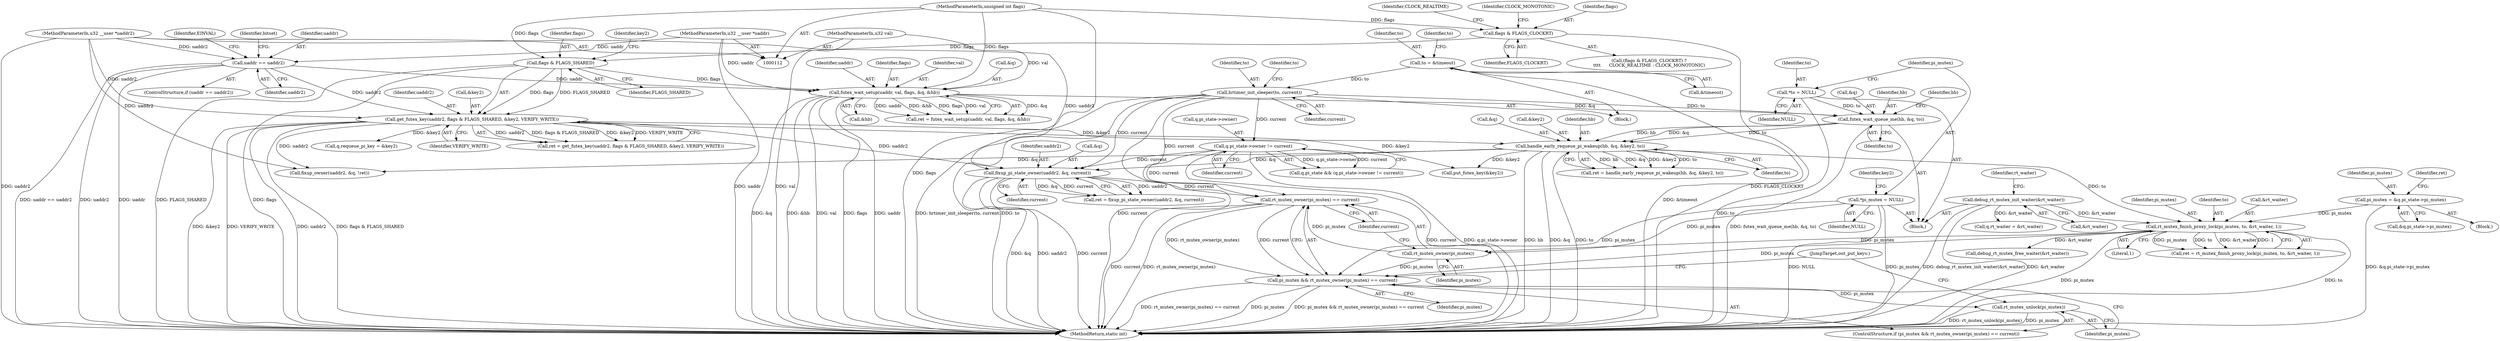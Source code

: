 digraph "0_linux_6f7b0a2a5c0fb03be7c25bd1745baa50582348ef@API" {
"1000361" [label="(Call,rt_mutex_owner(pi_mutex) == current)"];
"1000362" [label="(Call,rt_mutex_owner(pi_mutex))"];
"1000318" [label="(Call,rt_mutex_finish_proxy_lock(pi_mutex, to, &rt_waiter, 1))"];
"1000308" [label="(Call,pi_mutex = &q.pi_state->pi_mutex)"];
"1000252" [label="(Call,handle_early_requeue_pi_wakeup(hb, &q, &key2, to))"];
"1000240" [label="(Call,futex_wait_queue_me(hb, &q, to))"];
"1000229" [label="(Call,futex_wait_setup(uaddr, val, flags, &q, &hb))"];
"1000142" [label="(Call,uaddr == uaddr2)"];
"1000113" [label="(MethodParameterIn,u32 __user *uaddr)"];
"1000118" [label="(MethodParameterIn,u32 __user *uaddr2)"];
"1000115" [label="(MethodParameterIn,u32 val)"];
"1000198" [label="(Call,flags & FLAGS_SHARED)"];
"1000167" [label="(Call,flags & FLAGS_CLOCKRT)"];
"1000114" [label="(MethodParameterIn,unsigned int flags)"];
"1000122" [label="(Call,*to = NULL)"];
"1000173" [label="(Call,hrtimer_init_sleeper(to, current))"];
"1000157" [label="(Call,to = &timeout)"];
"1000196" [label="(Call,get_futex_key(uaddr2, flags & FLAGS_SHARED, &key2, VERIFY_WRITE))"];
"1000186" [label="(Call,debug_rt_mutex_init_waiter(&rt_waiter))"];
"1000127" [label="(Call,*pi_mutex = NULL)"];
"1000278" [label="(Call,q.pi_state->owner != current)"];
"1000292" [label="(Call,fixup_pi_state_owner(uaddr2, &q, current))"];
"1000359" [label="(Call,pi_mutex && rt_mutex_owner(pi_mutex) == current)"];
"1000365" [label="(Call,rt_mutex_unlock(pi_mutex))"];
"1000363" [label="(Identifier,pi_mutex)"];
"1000230" [label="(Identifier,uaddr)"];
"1000114" [label="(MethodParameterIn,unsigned int flags)"];
"1000124" [label="(Identifier,NULL)"];
"1000359" [label="(Call,pi_mutex && rt_mutex_owner(pi_mutex) == current)"];
"1000171" [label="(Identifier,CLOCK_MONOTONIC)"];
"1000127" [label="(Call,*pi_mutex = NULL)"];
"1000232" [label="(Identifier,flags)"];
"1000191" [label="(Identifier,rt_waiter)"];
"1000256" [label="(Call,&key2)"];
"1000141" [label="(ControlStructure,if (uaddr == uaddr2))"];
"1000186" [label="(Call,debug_rt_mutex_init_waiter(&rt_waiter))"];
"1000274" [label="(Call,q.pi_state && (q.pi_state->owner != current))"];
"1000296" [label="(Identifier,current)"];
"1000258" [label="(Identifier,to)"];
"1000252" [label="(Call,handle_early_requeue_pi_wakeup(hb, &q, &key2, to))"];
"1000199" [label="(Identifier,flags)"];
"1000202" [label="(Identifier,key2)"];
"1000150" [label="(Identifier,bitset)"];
"1000309" [label="(Identifier,pi_mutex)"];
"1000229" [label="(Call,futex_wait_setup(uaddr, val, flags, &q, &hb))"];
"1000122" [label="(Call,*to = NULL)"];
"1000167" [label="(Call,flags & FLAGS_CLOCKRT)"];
"1000241" [label="(Identifier,hb)"];
"1000215" [label="(Call,q.rt_waiter = &rt_waiter)"];
"1000323" [label="(Literal,1)"];
"1000196" [label="(Call,get_futex_key(uaddr2, flags & FLAGS_SHARED, &key2, VERIFY_WRITE))"];
"1000168" [label="(Identifier,flags)"];
"1000316" [label="(Call,ret = rt_mutex_finish_proxy_lock(pi_mutex, to, &rt_waiter, 1))"];
"1000144" [label="(Identifier,uaddr2)"];
"1000198" [label="(Call,flags & FLAGS_SHARED)"];
"1000194" [label="(Call,ret = get_futex_key(uaddr2, flags & FLAGS_SHARED, &key2, VERIFY_WRITE))"];
"1000231" [label="(Identifier,val)"];
"1000362" [label="(Call,rt_mutex_owner(pi_mutex))"];
"1000143" [label="(Identifier,uaddr)"];
"1000385" [label="(Call,put_futex_key(&key2))"];
"1000164" [label="(Identifier,to)"];
"1000197" [label="(Identifier,uaddr2)"];
"1000324" [label="(Call,debug_rt_mutex_free_waiter(&rt_waiter))"];
"1000159" [label="(Call,&timeout)"];
"1000187" [label="(Call,&rt_waiter)"];
"1000308" [label="(Call,pi_mutex = &q.pi_state->pi_mutex)"];
"1000119" [label="(Block,)"];
"1000248" [label="(Identifier,hb)"];
"1000293" [label="(Identifier,uaddr2)"];
"1000278" [label="(Call,q.pi_state->owner != current)"];
"1000240" [label="(Call,futex_wait_queue_me(hb, &q, to))"];
"1000302" [label="(Block,)"];
"1000333" [label="(Call,fixup_owner(uaddr2, &q, !ret))"];
"1000310" [label="(Call,&q.pi_state->pi_mutex)"];
"1000361" [label="(Call,rt_mutex_owner(pi_mutex) == current)"];
"1000129" [label="(Identifier,NULL)"];
"1000358" [label="(ControlStructure,if (pi_mutex && rt_mutex_owner(pi_mutex) == current))"];
"1000244" [label="(Identifier,to)"];
"1000233" [label="(Call,&q)"];
"1000142" [label="(Call,uaddr == uaddr2)"];
"1000378" [label="(JumpTarget,out_put_keys:)"];
"1000169" [label="(Identifier,FLAGS_CLOCKRT)"];
"1000319" [label="(Identifier,pi_mutex)"];
"1000158" [label="(Identifier,to)"];
"1000166" [label="(Call,(flags & FLAGS_CLOCKRT) ?\n\t\t\t\t      CLOCK_REALTIME : CLOCK_MONOTONIC)"];
"1000235" [label="(Call,&hb)"];
"1000221" [label="(Call,q.requeue_pi_key = &key2)"];
"1000147" [label="(Identifier,EINVAL)"];
"1000123" [label="(Identifier,to)"];
"1000157" [label="(Call,to = &timeout)"];
"1000175" [label="(Identifier,current)"];
"1000294" [label="(Call,&q)"];
"1000113" [label="(MethodParameterIn,u32 __user *uaddr)"];
"1000250" [label="(Call,ret = handle_early_requeue_pi_wakeup(hb, &q, &key2, to))"];
"1000242" [label="(Call,&q)"];
"1000200" [label="(Identifier,FLAGS_SHARED)"];
"1000201" [label="(Call,&key2)"];
"1000284" [label="(Identifier,current)"];
"1000179" [label="(Identifier,to)"];
"1000279" [label="(Call,q.pi_state->owner)"];
"1000290" [label="(Call,ret = fixup_pi_state_owner(uaddr2, &q, current))"];
"1000320" [label="(Identifier,to)"];
"1000118" [label="(MethodParameterIn,u32 __user *uaddr2)"];
"1000227" [label="(Call,ret = futex_wait_setup(uaddr, val, flags, &q, &hb))"];
"1000318" [label="(Call,rt_mutex_finish_proxy_lock(pi_mutex, to, &rt_waiter, 1))"];
"1000317" [label="(Identifier,ret)"];
"1000364" [label="(Identifier,current)"];
"1000360" [label="(Identifier,pi_mutex)"];
"1000156" [label="(Block,)"];
"1000133" [label="(Identifier,key2)"];
"1000253" [label="(Identifier,hb)"];
"1000203" [label="(Identifier,VERIFY_WRITE)"];
"1000366" [label="(Identifier,pi_mutex)"];
"1000170" [label="(Identifier,CLOCK_REALTIME)"];
"1000292" [label="(Call,fixup_pi_state_owner(uaddr2, &q, current))"];
"1000321" [label="(Call,&rt_waiter)"];
"1000254" [label="(Call,&q)"];
"1000174" [label="(Identifier,to)"];
"1000365" [label="(Call,rt_mutex_unlock(pi_mutex))"];
"1000173" [label="(Call,hrtimer_init_sleeper(to, current))"];
"1000115" [label="(MethodParameterIn,u32 val)"];
"1000128" [label="(Identifier,pi_mutex)"];
"1000404" [label="(MethodReturn,static int)"];
"1000361" -> "1000359"  [label="AST: "];
"1000361" -> "1000364"  [label="CFG: "];
"1000362" -> "1000361"  [label="AST: "];
"1000364" -> "1000361"  [label="AST: "];
"1000359" -> "1000361"  [label="CFG: "];
"1000361" -> "1000404"  [label="DDG: current"];
"1000361" -> "1000404"  [label="DDG: rt_mutex_owner(pi_mutex)"];
"1000361" -> "1000359"  [label="DDG: rt_mutex_owner(pi_mutex)"];
"1000361" -> "1000359"  [label="DDG: current"];
"1000362" -> "1000361"  [label="DDG: pi_mutex"];
"1000278" -> "1000361"  [label="DDG: current"];
"1000292" -> "1000361"  [label="DDG: current"];
"1000173" -> "1000361"  [label="DDG: current"];
"1000362" -> "1000363"  [label="CFG: "];
"1000363" -> "1000362"  [label="AST: "];
"1000364" -> "1000362"  [label="CFG: "];
"1000362" -> "1000359"  [label="DDG: pi_mutex"];
"1000318" -> "1000362"  [label="DDG: pi_mutex"];
"1000127" -> "1000362"  [label="DDG: pi_mutex"];
"1000318" -> "1000316"  [label="AST: "];
"1000318" -> "1000323"  [label="CFG: "];
"1000319" -> "1000318"  [label="AST: "];
"1000320" -> "1000318"  [label="AST: "];
"1000321" -> "1000318"  [label="AST: "];
"1000323" -> "1000318"  [label="AST: "];
"1000316" -> "1000318"  [label="CFG: "];
"1000318" -> "1000404"  [label="DDG: pi_mutex"];
"1000318" -> "1000404"  [label="DDG: to"];
"1000318" -> "1000316"  [label="DDG: pi_mutex"];
"1000318" -> "1000316"  [label="DDG: to"];
"1000318" -> "1000316"  [label="DDG: &rt_waiter"];
"1000318" -> "1000316"  [label="DDG: 1"];
"1000308" -> "1000318"  [label="DDG: pi_mutex"];
"1000252" -> "1000318"  [label="DDG: to"];
"1000186" -> "1000318"  [label="DDG: &rt_waiter"];
"1000318" -> "1000324"  [label="DDG: &rt_waiter"];
"1000318" -> "1000359"  [label="DDG: pi_mutex"];
"1000308" -> "1000302"  [label="AST: "];
"1000308" -> "1000310"  [label="CFG: "];
"1000309" -> "1000308"  [label="AST: "];
"1000310" -> "1000308"  [label="AST: "];
"1000317" -> "1000308"  [label="CFG: "];
"1000308" -> "1000404"  [label="DDG: &q.pi_state->pi_mutex"];
"1000252" -> "1000250"  [label="AST: "];
"1000252" -> "1000258"  [label="CFG: "];
"1000253" -> "1000252"  [label="AST: "];
"1000254" -> "1000252"  [label="AST: "];
"1000256" -> "1000252"  [label="AST: "];
"1000258" -> "1000252"  [label="AST: "];
"1000250" -> "1000252"  [label="CFG: "];
"1000252" -> "1000404"  [label="DDG: hb"];
"1000252" -> "1000404"  [label="DDG: &q"];
"1000252" -> "1000404"  [label="DDG: to"];
"1000252" -> "1000250"  [label="DDG: hb"];
"1000252" -> "1000250"  [label="DDG: &q"];
"1000252" -> "1000250"  [label="DDG: &key2"];
"1000252" -> "1000250"  [label="DDG: to"];
"1000240" -> "1000252"  [label="DDG: hb"];
"1000240" -> "1000252"  [label="DDG: &q"];
"1000240" -> "1000252"  [label="DDG: to"];
"1000196" -> "1000252"  [label="DDG: &key2"];
"1000252" -> "1000292"  [label="DDG: &q"];
"1000252" -> "1000333"  [label="DDG: &q"];
"1000252" -> "1000385"  [label="DDG: &key2"];
"1000240" -> "1000119"  [label="AST: "];
"1000240" -> "1000244"  [label="CFG: "];
"1000241" -> "1000240"  [label="AST: "];
"1000242" -> "1000240"  [label="AST: "];
"1000244" -> "1000240"  [label="AST: "];
"1000248" -> "1000240"  [label="CFG: "];
"1000240" -> "1000404"  [label="DDG: futex_wait_queue_me(hb, &q, to)"];
"1000229" -> "1000240"  [label="DDG: &q"];
"1000122" -> "1000240"  [label="DDG: to"];
"1000173" -> "1000240"  [label="DDG: to"];
"1000229" -> "1000227"  [label="AST: "];
"1000229" -> "1000235"  [label="CFG: "];
"1000230" -> "1000229"  [label="AST: "];
"1000231" -> "1000229"  [label="AST: "];
"1000232" -> "1000229"  [label="AST: "];
"1000233" -> "1000229"  [label="AST: "];
"1000235" -> "1000229"  [label="AST: "];
"1000227" -> "1000229"  [label="CFG: "];
"1000229" -> "1000404"  [label="DDG: &q"];
"1000229" -> "1000404"  [label="DDG: &hb"];
"1000229" -> "1000404"  [label="DDG: val"];
"1000229" -> "1000404"  [label="DDG: flags"];
"1000229" -> "1000404"  [label="DDG: uaddr"];
"1000229" -> "1000227"  [label="DDG: &q"];
"1000229" -> "1000227"  [label="DDG: uaddr"];
"1000229" -> "1000227"  [label="DDG: &hb"];
"1000229" -> "1000227"  [label="DDG: flags"];
"1000229" -> "1000227"  [label="DDG: val"];
"1000142" -> "1000229"  [label="DDG: uaddr"];
"1000113" -> "1000229"  [label="DDG: uaddr"];
"1000115" -> "1000229"  [label="DDG: val"];
"1000198" -> "1000229"  [label="DDG: flags"];
"1000114" -> "1000229"  [label="DDG: flags"];
"1000142" -> "1000141"  [label="AST: "];
"1000142" -> "1000144"  [label="CFG: "];
"1000143" -> "1000142"  [label="AST: "];
"1000144" -> "1000142"  [label="AST: "];
"1000147" -> "1000142"  [label="CFG: "];
"1000150" -> "1000142"  [label="CFG: "];
"1000142" -> "1000404"  [label="DDG: uaddr == uaddr2"];
"1000142" -> "1000404"  [label="DDG: uaddr2"];
"1000142" -> "1000404"  [label="DDG: uaddr"];
"1000113" -> "1000142"  [label="DDG: uaddr"];
"1000118" -> "1000142"  [label="DDG: uaddr2"];
"1000142" -> "1000196"  [label="DDG: uaddr2"];
"1000113" -> "1000112"  [label="AST: "];
"1000113" -> "1000404"  [label="DDG: uaddr"];
"1000118" -> "1000112"  [label="AST: "];
"1000118" -> "1000404"  [label="DDG: uaddr2"];
"1000118" -> "1000196"  [label="DDG: uaddr2"];
"1000118" -> "1000292"  [label="DDG: uaddr2"];
"1000118" -> "1000333"  [label="DDG: uaddr2"];
"1000115" -> "1000112"  [label="AST: "];
"1000115" -> "1000404"  [label="DDG: val"];
"1000198" -> "1000196"  [label="AST: "];
"1000198" -> "1000200"  [label="CFG: "];
"1000199" -> "1000198"  [label="AST: "];
"1000200" -> "1000198"  [label="AST: "];
"1000202" -> "1000198"  [label="CFG: "];
"1000198" -> "1000404"  [label="DDG: FLAGS_SHARED"];
"1000198" -> "1000404"  [label="DDG: flags"];
"1000198" -> "1000196"  [label="DDG: flags"];
"1000198" -> "1000196"  [label="DDG: FLAGS_SHARED"];
"1000167" -> "1000198"  [label="DDG: flags"];
"1000114" -> "1000198"  [label="DDG: flags"];
"1000167" -> "1000166"  [label="AST: "];
"1000167" -> "1000169"  [label="CFG: "];
"1000168" -> "1000167"  [label="AST: "];
"1000169" -> "1000167"  [label="AST: "];
"1000170" -> "1000167"  [label="CFG: "];
"1000171" -> "1000167"  [label="CFG: "];
"1000167" -> "1000404"  [label="DDG: FLAGS_CLOCKRT"];
"1000114" -> "1000167"  [label="DDG: flags"];
"1000114" -> "1000112"  [label="AST: "];
"1000114" -> "1000404"  [label="DDG: flags"];
"1000122" -> "1000119"  [label="AST: "];
"1000122" -> "1000124"  [label="CFG: "];
"1000123" -> "1000122"  [label="AST: "];
"1000124" -> "1000122"  [label="AST: "];
"1000128" -> "1000122"  [label="CFG: "];
"1000122" -> "1000404"  [label="DDG: to"];
"1000173" -> "1000156"  [label="AST: "];
"1000173" -> "1000175"  [label="CFG: "];
"1000174" -> "1000173"  [label="AST: "];
"1000175" -> "1000173"  [label="AST: "];
"1000179" -> "1000173"  [label="CFG: "];
"1000173" -> "1000404"  [label="DDG: hrtimer_init_sleeper(to, current)"];
"1000173" -> "1000404"  [label="DDG: to"];
"1000173" -> "1000404"  [label="DDG: current"];
"1000157" -> "1000173"  [label="DDG: to"];
"1000173" -> "1000278"  [label="DDG: current"];
"1000173" -> "1000292"  [label="DDG: current"];
"1000157" -> "1000156"  [label="AST: "];
"1000157" -> "1000159"  [label="CFG: "];
"1000158" -> "1000157"  [label="AST: "];
"1000159" -> "1000157"  [label="AST: "];
"1000164" -> "1000157"  [label="CFG: "];
"1000157" -> "1000404"  [label="DDG: &timeout"];
"1000196" -> "1000194"  [label="AST: "];
"1000196" -> "1000203"  [label="CFG: "];
"1000197" -> "1000196"  [label="AST: "];
"1000201" -> "1000196"  [label="AST: "];
"1000203" -> "1000196"  [label="AST: "];
"1000194" -> "1000196"  [label="CFG: "];
"1000196" -> "1000404"  [label="DDG: &key2"];
"1000196" -> "1000404"  [label="DDG: VERIFY_WRITE"];
"1000196" -> "1000404"  [label="DDG: uaddr2"];
"1000196" -> "1000404"  [label="DDG: flags & FLAGS_SHARED"];
"1000196" -> "1000194"  [label="DDG: uaddr2"];
"1000196" -> "1000194"  [label="DDG: flags & FLAGS_SHARED"];
"1000196" -> "1000194"  [label="DDG: &key2"];
"1000196" -> "1000194"  [label="DDG: VERIFY_WRITE"];
"1000196" -> "1000221"  [label="DDG: &key2"];
"1000196" -> "1000292"  [label="DDG: uaddr2"];
"1000196" -> "1000333"  [label="DDG: uaddr2"];
"1000196" -> "1000385"  [label="DDG: &key2"];
"1000186" -> "1000119"  [label="AST: "];
"1000186" -> "1000187"  [label="CFG: "];
"1000187" -> "1000186"  [label="AST: "];
"1000191" -> "1000186"  [label="CFG: "];
"1000186" -> "1000404"  [label="DDG: debug_rt_mutex_init_waiter(&rt_waiter)"];
"1000186" -> "1000404"  [label="DDG: &rt_waiter"];
"1000186" -> "1000215"  [label="DDG: &rt_waiter"];
"1000127" -> "1000119"  [label="AST: "];
"1000127" -> "1000129"  [label="CFG: "];
"1000128" -> "1000127"  [label="AST: "];
"1000129" -> "1000127"  [label="AST: "];
"1000133" -> "1000127"  [label="CFG: "];
"1000127" -> "1000404"  [label="DDG: NULL"];
"1000127" -> "1000404"  [label="DDG: pi_mutex"];
"1000127" -> "1000359"  [label="DDG: pi_mutex"];
"1000278" -> "1000274"  [label="AST: "];
"1000278" -> "1000284"  [label="CFG: "];
"1000279" -> "1000278"  [label="AST: "];
"1000284" -> "1000278"  [label="AST: "];
"1000274" -> "1000278"  [label="CFG: "];
"1000278" -> "1000404"  [label="DDG: current"];
"1000278" -> "1000404"  [label="DDG: q.pi_state->owner"];
"1000278" -> "1000274"  [label="DDG: q.pi_state->owner"];
"1000278" -> "1000274"  [label="DDG: current"];
"1000278" -> "1000292"  [label="DDG: current"];
"1000292" -> "1000290"  [label="AST: "];
"1000292" -> "1000296"  [label="CFG: "];
"1000293" -> "1000292"  [label="AST: "];
"1000294" -> "1000292"  [label="AST: "];
"1000296" -> "1000292"  [label="AST: "];
"1000290" -> "1000292"  [label="CFG: "];
"1000292" -> "1000404"  [label="DDG: &q"];
"1000292" -> "1000404"  [label="DDG: uaddr2"];
"1000292" -> "1000404"  [label="DDG: current"];
"1000292" -> "1000290"  [label="DDG: uaddr2"];
"1000292" -> "1000290"  [label="DDG: &q"];
"1000292" -> "1000290"  [label="DDG: current"];
"1000359" -> "1000358"  [label="AST: "];
"1000359" -> "1000360"  [label="CFG: "];
"1000360" -> "1000359"  [label="AST: "];
"1000366" -> "1000359"  [label="CFG: "];
"1000378" -> "1000359"  [label="CFG: "];
"1000359" -> "1000404"  [label="DDG: rt_mutex_owner(pi_mutex) == current"];
"1000359" -> "1000404"  [label="DDG: pi_mutex"];
"1000359" -> "1000404"  [label="DDG: pi_mutex && rt_mutex_owner(pi_mutex) == current"];
"1000359" -> "1000365"  [label="DDG: pi_mutex"];
"1000365" -> "1000358"  [label="AST: "];
"1000365" -> "1000366"  [label="CFG: "];
"1000366" -> "1000365"  [label="AST: "];
"1000378" -> "1000365"  [label="CFG: "];
"1000365" -> "1000404"  [label="DDG: rt_mutex_unlock(pi_mutex)"];
"1000365" -> "1000404"  [label="DDG: pi_mutex"];
}
